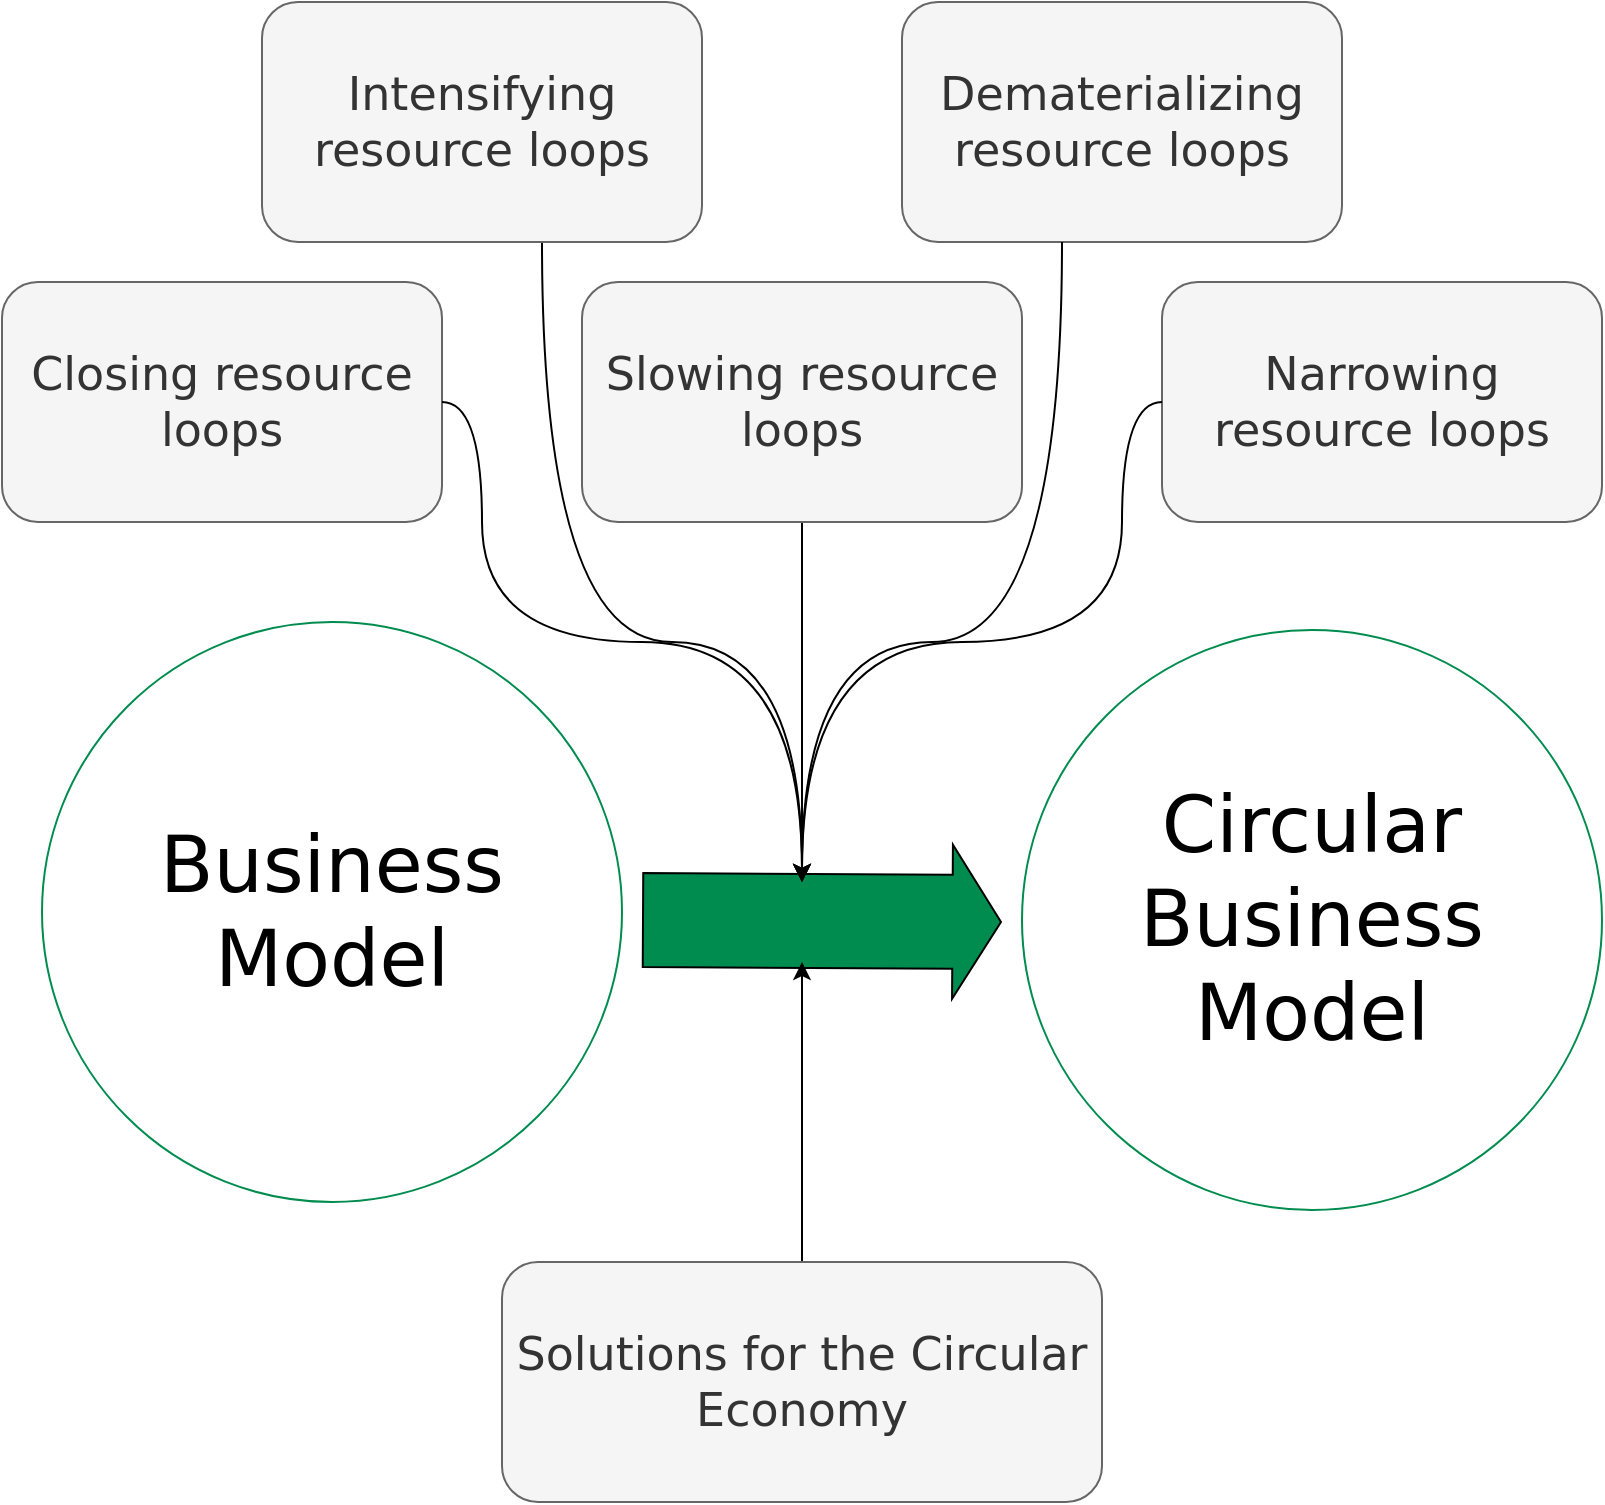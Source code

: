 <mxfile version="16.5.1" type="device"><diagram id="mc5Inj9RXf8Z4n2pwC9B" name="Page-1"><mxGraphModel dx="2563" dy="817" grid="1" gridSize="10" guides="1" tooltips="1" connect="1" arrows="1" fold="1" page="1" pageScale="1" pageWidth="1169" pageHeight="827" math="0" shadow="0"><root><mxCell id="0"/><mxCell id="1" parent="0"/><mxCell id="PNQ_pm15hE7DJiG1fmv--11" style="edgeStyle=orthogonalEdgeStyle;orthogonalLoop=1;jettySize=auto;html=1;fontFamily=Dejavu Sans;fontSize=39;fontColor=#008C4F;fillColor=#008C4F;curved=1;" edge="1" parent="1" source="PNQ_pm15hE7DJiG1fmv--1"><mxGeometry relative="1" as="geometry"><mxPoint x="350" y="540" as="targetPoint"/><Array as="points"><mxPoint x="220" y="420"/><mxPoint x="350" y="420"/></Array></mxGeometry></mxCell><mxCell id="PNQ_pm15hE7DJiG1fmv--1" value="&lt;font style=&quot;font-size: 23px;&quot;&gt;Intensifying resource loops&lt;/font&gt;" style="rounded=1;whiteSpace=wrap;html=1;fillColor=#f5f5f5;fontColor=#333333;strokeColor=#666666;fontFamily=Dejavu Sans;fontSize=23;" vertex="1" parent="1"><mxGeometry x="80" y="100" width="220" height="120" as="geometry"/></mxCell><mxCell id="PNQ_pm15hE7DJiG1fmv--2" value="&lt;font style=&quot;font-size: 23px&quot;&gt;Dematerializing resource loops&lt;/font&gt;&lt;span style=&quot;color: rgba(0 , 0 , 0 , 0) ; font-family: monospace ; font-size: 0px&quot;&gt;%3CmxGraphModel%3E%3Croot%3E%3CmxCell%20id%3D%220%22%2F%3E%3CmxCell%20id%3D%221%22%20parent%3D%220%22%2F%3E%3CmxCell%20id%3D%222%22%20value%3D%22%26lt%3Bfont%20style%3D%26quot%3Bfont-size%3A%2023px%3B%26quot%3B%26gt%3BIntensifying%20resource%20loops%26lt%3B%2Ffont%26gt%3B%22%20style%3D%22rounded%3D1%3BwhiteSpace%3Dwrap%3Bhtml%3D1%3BfillColor%3D%23f5f5f5%3BfontColor%3D%23333333%3BstrokeColor%3D%23666666%3BfontFamily%3DDejavu%20Sans%3BfontSize%3D23%3B%22%20vertex%3D%221%22%20parent%3D%221%22%3E%3CmxGeometry%20x%3D%22110%22%20y%3D%22100%22%20width%3D%22220%22%20height%3D%22120%22%20as%3D%22geometry%22%2F%3E%3C%2FmxCell%3E%3C%2Froot%3E%3C%2FmxGraphModel%3E&lt;/span&gt;" style="rounded=1;whiteSpace=wrap;html=1;fillColor=#f5f5f5;fontColor=#333333;strokeColor=#666666;fontFamily=Dejavu Sans;fontSize=23;" vertex="1" parent="1"><mxGeometry x="400" y="100" width="220" height="120" as="geometry"/></mxCell><mxCell id="PNQ_pm15hE7DJiG1fmv--3" value="Narrowing resource loops" style="rounded=1;whiteSpace=wrap;html=1;fillColor=#f5f5f5;fontColor=#333333;strokeColor=#666666;fontFamily=Dejavu Sans;fontSize=23;" vertex="1" parent="1"><mxGeometry x="530" y="240" width="220" height="120" as="geometry"/></mxCell><mxCell id="PNQ_pm15hE7DJiG1fmv--4" value="Closing resource loops" style="rounded=1;whiteSpace=wrap;html=1;fillColor=#f5f5f5;fontColor=#333333;strokeColor=#666666;fontFamily=Dejavu Sans;fontSize=23;" vertex="1" parent="1"><mxGeometry x="-50" y="240" width="220" height="120" as="geometry"/></mxCell><mxCell id="PNQ_pm15hE7DJiG1fmv--17" style="edgeStyle=orthogonalEdgeStyle;orthogonalLoop=1;jettySize=auto;html=1;fontFamily=Dejavu Sans;fontSize=39;fontColor=#008C4F;fillColor=#008C4F;curved=1;" edge="1" parent="1" source="PNQ_pm15hE7DJiG1fmv--5"><mxGeometry relative="1" as="geometry"><mxPoint x="350" y="540" as="targetPoint"/></mxGeometry></mxCell><mxCell id="PNQ_pm15hE7DJiG1fmv--5" value="Slowing resource loops" style="rounded=1;whiteSpace=wrap;html=1;fillColor=#f5f5f5;fontColor=#333333;strokeColor=#666666;fontFamily=Dejavu Sans;fontSize=23;" vertex="1" parent="1"><mxGeometry x="240" y="240" width="220" height="120" as="geometry"/></mxCell><mxCell id="PNQ_pm15hE7DJiG1fmv--6" value="Business Model" style="ellipse;whiteSpace=wrap;html=1;aspect=fixed;fontFamily=Dejavu Sans;fontSize=39;strokeColor=#008C4F;" vertex="1" parent="1"><mxGeometry x="-30" y="410" width="290" height="290" as="geometry"/></mxCell><mxCell id="PNQ_pm15hE7DJiG1fmv--8" value="Circular Business Model" style="ellipse;whiteSpace=wrap;html=1;aspect=fixed;fontFamily=Dejavu Sans;fontSize=39;strokeColor=#008C4F;" vertex="1" parent="1"><mxGeometry x="460" y="414" width="290" height="290" as="geometry"/></mxCell><mxCell id="PNQ_pm15hE7DJiG1fmv--9" value="" style="shape=flexArrow;endArrow=classic;html=1;rounded=0;fontFamily=Dejavu Sans;fontSize=39;fontColor=#000000;endWidth=29;endSize=7.75;width=47;fillColor=#008C4F;" edge="1" parent="1"><mxGeometry width="50" height="50" relative="1" as="geometry"><mxPoint x="270" y="559" as="sourcePoint"/><mxPoint x="450" y="560" as="targetPoint"/></mxGeometry></mxCell><mxCell id="PNQ_pm15hE7DJiG1fmv--16" style="edgeStyle=orthogonalEdgeStyle;rounded=0;orthogonalLoop=1;jettySize=auto;html=1;fontFamily=Dejavu Sans;fontSize=39;fontColor=#008C4F;fillColor=#008C4F;" edge="1" parent="1" source="PNQ_pm15hE7DJiG1fmv--10"><mxGeometry relative="1" as="geometry"><mxPoint x="350" y="580" as="targetPoint"/></mxGeometry></mxCell><mxCell id="PNQ_pm15hE7DJiG1fmv--10" value="Solutions for the Circular Economy" style="rounded=1;whiteSpace=wrap;html=1;fillColor=#f5f5f5;fontColor=#333333;strokeColor=#666666;fontFamily=Dejavu Sans;fontSize=23;" vertex="1" parent="1"><mxGeometry x="200" y="730" width="300" height="120" as="geometry"/></mxCell><mxCell id="PNQ_pm15hE7DJiG1fmv--12" style="edgeStyle=orthogonalEdgeStyle;orthogonalLoop=1;jettySize=auto;html=1;fontFamily=Dejavu Sans;fontSize=39;fontColor=#008C4F;fillColor=#008C4F;curved=1;" edge="1" parent="1"><mxGeometry relative="1" as="geometry"><mxPoint x="350" y="540" as="targetPoint"/><mxPoint x="480" y="220" as="sourcePoint"/><Array as="points"><mxPoint x="480" y="420"/><mxPoint x="350" y="420"/></Array></mxGeometry></mxCell><mxCell id="PNQ_pm15hE7DJiG1fmv--13" style="edgeStyle=orthogonalEdgeStyle;orthogonalLoop=1;jettySize=auto;html=1;fontFamily=Dejavu Sans;fontSize=39;fontColor=#008C4F;fillColor=#008C4F;exitX=0;exitY=0.5;exitDx=0;exitDy=0;curved=1;" edge="1" parent="1" source="PNQ_pm15hE7DJiG1fmv--3"><mxGeometry relative="1" as="geometry"><mxPoint x="350" y="540" as="targetPoint"/><mxPoint x="480" y="220" as="sourcePoint"/><Array as="points"><mxPoint x="510" y="300"/><mxPoint x="510" y="420"/><mxPoint x="350" y="420"/></Array></mxGeometry></mxCell><mxCell id="PNQ_pm15hE7DJiG1fmv--15" style="edgeStyle=orthogonalEdgeStyle;orthogonalLoop=1;jettySize=auto;html=1;fontFamily=Dejavu Sans;fontSize=39;fontColor=#008C4F;fillColor=#008C4F;curved=1;" edge="1" parent="1" source="PNQ_pm15hE7DJiG1fmv--4"><mxGeometry relative="1" as="geometry"><mxPoint x="350" y="540" as="targetPoint"/><mxPoint x="191" y="300" as="sourcePoint"/><Array as="points"><mxPoint x="190" y="300"/><mxPoint x="190" y="420"/><mxPoint x="350" y="420"/></Array></mxGeometry></mxCell></root></mxGraphModel></diagram></mxfile>